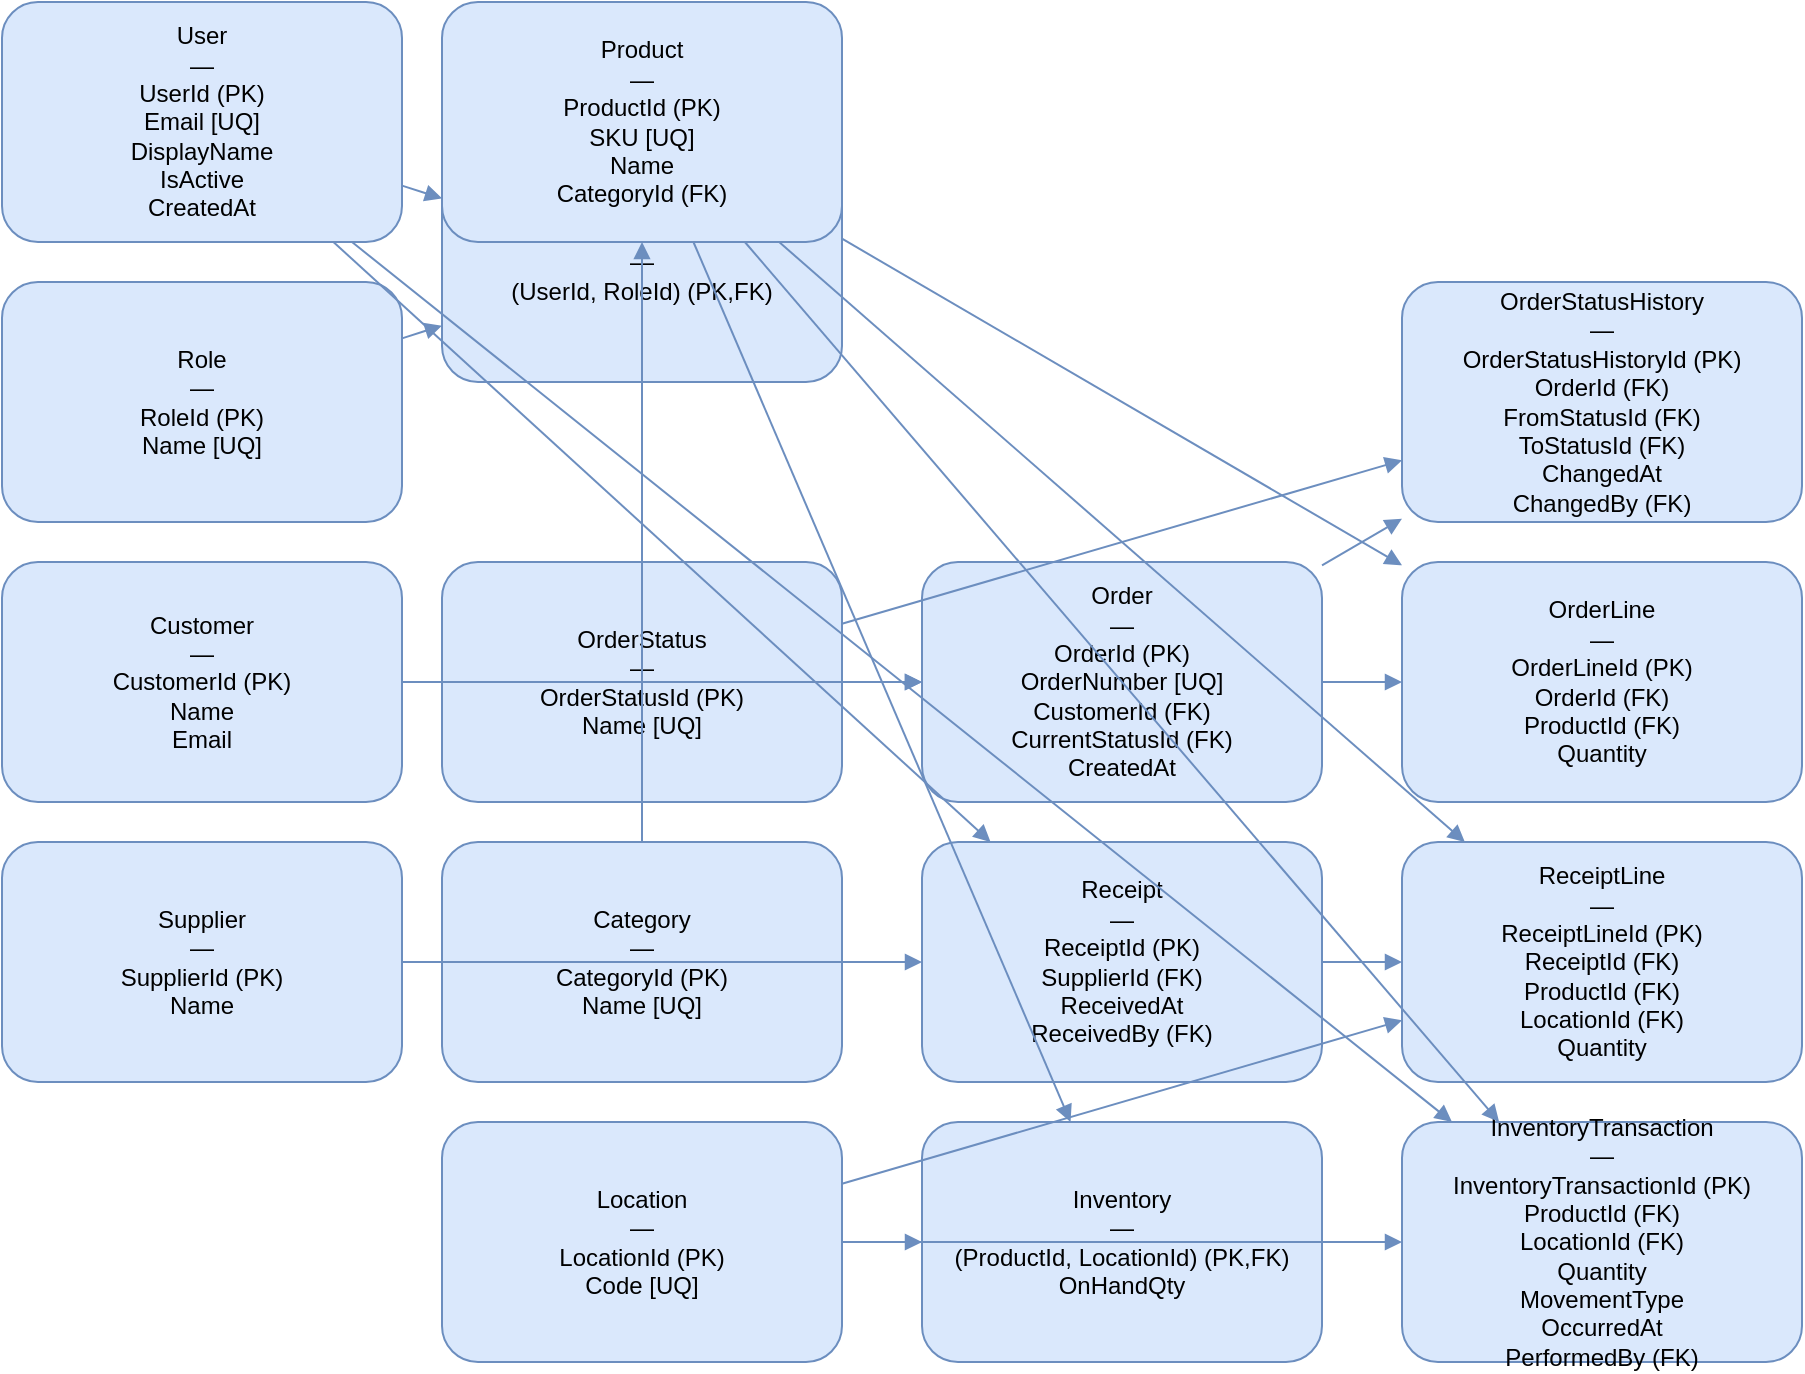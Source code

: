 <mxfile version="24.7.3" type="device"><diagram id="c1ad850c" name="ERD"><mxGraphModel dx="1280" dy="720" grid="1" gridSize="10" guides="1" tooltips="1" connect="1" arrows="1" fold="1" page="1" pageScale="1" pageWidth="1920" pageHeight="1080" math="0"><root><mxCell id="0" /><mxCell id="1" parent="0" /><mxCell id="dbfb1d1f" value="User&lt;br/&gt;—&lt;br/&gt;UserId (PK)&lt;br/&gt;Email [UQ]&lt;br/&gt;DisplayName&lt;br/&gt;IsActive&lt;br/&gt;CreatedAt" style="rounded=1;whiteSpace=wrap;html=1;fillColor=#dae8fc;strokeColor=#6c8ebf;" vertex="1" parent="1"><mxGeometry x="40" y="40" width="200" height="120" as="geometry" /></mxCell><mxCell id="52d4d0e3" value="Role&lt;br/&gt;—&lt;br/&gt;RoleId (PK)&lt;br/&gt;Name [UQ]" style="rounded=1;whiteSpace=wrap;html=1;fillColor=#dae8fc;strokeColor=#6c8ebf;" vertex="1" parent="1"><mxGeometry x="40" y="180" width="200" height="120" as="geometry" /></mxCell><mxCell id="b90aabb0" value="UserRole&lt;br/&gt;—&lt;br/&gt;(UserId, RoleId) (PK,FK)" style="rounded=1;whiteSpace=wrap;html=1;fillColor=#dae8fc;strokeColor=#6c8ebf;" vertex="1" parent="1"><mxGeometry x="260" y="110" width="200" height="120" as="geometry" /></mxCell><mxCell id="cc07da5b" value="Customer&lt;br/&gt;—&lt;br/&gt;CustomerId (PK)&lt;br/&gt;Name&lt;br/&gt;Email" style="rounded=1;whiteSpace=wrap;html=1;fillColor=#dae8fc;strokeColor=#6c8ebf;" vertex="1" parent="1"><mxGeometry x="40" y="320" width="200" height="120" as="geometry" /></mxCell><mxCell id="1f9143ea" value="Supplier&lt;br/&gt;—&lt;br/&gt;SupplierId (PK)&lt;br/&gt;Name" style="rounded=1;whiteSpace=wrap;html=1;fillColor=#dae8fc;strokeColor=#6c8ebf;" vertex="1" parent="1"><mxGeometry x="40" y="460" width="200" height="120" as="geometry" /></mxCell><mxCell id="dd9291c5" value="OrderStatus&lt;br/&gt;—&lt;br/&gt;OrderStatusId (PK)&lt;br/&gt;Name [UQ]" style="rounded=1;whiteSpace=wrap;html=1;fillColor=#dae8fc;strokeColor=#6c8ebf;" vertex="1" parent="1"><mxGeometry x="260" y="320" width="200" height="120" as="geometry" /></mxCell><mxCell id="2aabf7bb" value="Product&lt;br/&gt;—&lt;br/&gt;ProductId (PK)&lt;br/&gt;SKU [UQ]&lt;br/&gt;Name&lt;br/&gt;CategoryId (FK)" style="rounded=1;whiteSpace=wrap;html=1;fillColor=#dae8fc;strokeColor=#6c8ebf;" vertex="1" parent="1"><mxGeometry x="260" y="40" width="200" height="120" as="geometry" /></mxCell><mxCell id="20f0cf34" value="Category&lt;br/&gt;—&lt;br/&gt;CategoryId (PK)&lt;br/&gt;Name [UQ]" style="rounded=1;whiteSpace=wrap;html=1;fillColor=#dae8fc;strokeColor=#6c8ebf;" vertex="1" parent="1"><mxGeometry x="260" y="460" width="200" height="120" as="geometry" /></mxCell><mxCell id="4414b1f9" value="Location&lt;br/&gt;—&lt;br/&gt;LocationId (PK)&lt;br/&gt;Code [UQ]" style="rounded=1;whiteSpace=wrap;html=1;fillColor=#dae8fc;strokeColor=#6c8ebf;" vertex="1" parent="1"><mxGeometry x="260" y="600" width="200" height="120" as="geometry" /></mxCell><mxCell id="7243245c" value="Order&lt;br/&gt;—&lt;br/&gt;OrderId (PK)&lt;br/&gt;OrderNumber [UQ]&lt;br/&gt;CustomerId (FK)&lt;br/&gt;CurrentStatusId (FK)&lt;br/&gt;CreatedAt" style="rounded=1;whiteSpace=wrap;html=1;fillColor=#dae8fc;strokeColor=#6c8ebf;" vertex="1" parent="1"><mxGeometry x="500" y="320" width="200" height="120" as="geometry" /></mxCell><mxCell id="922ec2cd" value="OrderLine&lt;br/&gt;—&lt;br/&gt;OrderLineId (PK)&lt;br/&gt;OrderId (FK)&lt;br/&gt;ProductId (FK)&lt;br/&gt;Quantity" style="rounded=1;whiteSpace=wrap;html=1;fillColor=#dae8fc;strokeColor=#6c8ebf;" vertex="1" parent="1"><mxGeometry x="740" y="320" width="200" height="120" as="geometry" /></mxCell><mxCell id="9e7a7fb8" value="OrderStatusHistory&lt;br/&gt;—&lt;br/&gt;OrderStatusHistoryId (PK)&lt;br/&gt;OrderId (FK)&lt;br/&gt;FromStatusId (FK)&lt;br/&gt;ToStatusId (FK)&lt;br/&gt;ChangedAt&lt;br/&gt;ChangedBy (FK)" style="rounded=1;whiteSpace=wrap;html=1;fillColor=#dae8fc;strokeColor=#6c8ebf;" vertex="1" parent="1"><mxGeometry x="740" y="180" width="200" height="120" as="geometry" /></mxCell><mxCell id="77efa74a" value="Receipt&lt;br/&gt;—&lt;br/&gt;ReceiptId (PK)&lt;br/&gt;SupplierId (FK)&lt;br/&gt;ReceivedAt&lt;br/&gt;ReceivedBy (FK)" style="rounded=1;whiteSpace=wrap;html=1;fillColor=#dae8fc;strokeColor=#6c8ebf;" vertex="1" parent="1"><mxGeometry x="500" y="460" width="200" height="120" as="geometry" /></mxCell><mxCell id="59bcf1fa" value="ReceiptLine&lt;br/&gt;—&lt;br/&gt;ReceiptLineId (PK)&lt;br/&gt;ReceiptId (FK)&lt;br/&gt;ProductId (FK)&lt;br/&gt;LocationId (FK)&lt;br/&gt;Quantity" style="rounded=1;whiteSpace=wrap;html=1;fillColor=#dae8fc;strokeColor=#6c8ebf;" vertex="1" parent="1"><mxGeometry x="740" y="460" width="200" height="120" as="geometry" /></mxCell><mxCell id="64f22170" value="Inventory&lt;br/&gt;—&lt;br/&gt;(ProductId, LocationId) (PK,FK)&lt;br/&gt;OnHandQty" style="rounded=1;whiteSpace=wrap;html=1;fillColor=#dae8fc;strokeColor=#6c8ebf;" vertex="1" parent="1"><mxGeometry x="500" y="600" width="200" height="120" as="geometry" /></mxCell><mxCell id="6dc47433" value="InventoryTransaction&lt;br/&gt;—&lt;br/&gt;InventoryTransactionId (PK)&lt;br/&gt;ProductId (FK)&lt;br/&gt;LocationId (FK)&lt;br/&gt;Quantity&lt;br/&gt;MovementType&lt;br/&gt;OccurredAt&lt;br/&gt;PerformedBy (FK)" style="rounded=1;whiteSpace=wrap;html=1;fillColor=#dae8fc;strokeColor=#6c8ebf;" vertex="1" parent="1"><mxGeometry x="740" y="600" width="200" height="120" as="geometry" /></mxCell><mxCell id="0f090e22" style="endArrow=block;endFill=1;strokeColor=#6c8ebf;" edge="1" parent="1" source="dbfb1d1f" target="b90aabb0"><mxGeometry relative="1" as="geometry" /></mxCell><mxCell id="3ceeb30f" style="endArrow=block;endFill=1;strokeColor=#6c8ebf;" edge="1" parent="1" source="52d4d0e3" target="b90aabb0"><mxGeometry relative="1" as="geometry" /></mxCell><mxCell id="1258a343" style="endArrow=block;endFill=1;strokeColor=#6c8ebf;" edge="1" parent="1" source="cc07da5b" target="7243245c"><mxGeometry relative="1" as="geometry" /></mxCell><mxCell id="2427f8b5" style="endArrow=block;endFill=1;strokeColor=#6c8ebf;" edge="1" parent="1" source="7243245c" target="922ec2cd"><mxGeometry relative="1" as="geometry" /></mxCell><mxCell id="73aac325" style="endArrow=block;endFill=1;strokeColor=#6c8ebf;" edge="1" parent="1" source="2aabf7bb" target="922ec2cd"><mxGeometry relative="1" as="geometry" /></mxCell><mxCell id="328bf0cb" style="endArrow=block;endFill=1;strokeColor=#6c8ebf;" edge="1" parent="1" source="dd9291c5" target="9e7a7fb8"><mxGeometry relative="1" as="geometry" /></mxCell><mxCell id="ac70e54c" style="endArrow=block;endFill=1;strokeColor=#6c8ebf;" edge="1" parent="1" source="7243245c" target="9e7a7fb8"><mxGeometry relative="1" as="geometry" /></mxCell><mxCell id="b86a38d8" style="endArrow=block;endFill=1;strokeColor=#6c8ebf;" edge="1" parent="1" source="dd9291c5" target="7243245c"><mxGeometry relative="1" as="geometry" /></mxCell><mxCell id="035de27b" style="endArrow=block;endFill=1;strokeColor=#6c8ebf;" edge="1" parent="1" source="2aabf7bb" target="64f22170"><mxGeometry relative="1" as="geometry" /></mxCell><mxCell id="a72c2124" style="endArrow=block;endFill=1;strokeColor=#6c8ebf;" edge="1" parent="1" source="4414b1f9" target="64f22170"><mxGeometry relative="1" as="geometry" /></mxCell><mxCell id="2fa48495" style="endArrow=block;endFill=1;strokeColor=#6c8ebf;" edge="1" parent="1" source="2aabf7bb" target="6dc47433"><mxGeometry relative="1" as="geometry" /></mxCell><mxCell id="a19b4b9b" style="endArrow=block;endFill=1;strokeColor=#6c8ebf;" edge="1" parent="1" source="4414b1f9" target="6dc47433"><mxGeometry relative="1" as="geometry" /></mxCell><mxCell id="7c31676f" style="endArrow=block;endFill=1;strokeColor=#6c8ebf;" edge="1" parent="1" source="dbfb1d1f" target="6dc47433"><mxGeometry relative="1" as="geometry" /></mxCell><mxCell id="a0e2710a" style="endArrow=block;endFill=1;strokeColor=#6c8ebf;" edge="1" parent="1" source="1f9143ea" target="77efa74a"><mxGeometry relative="1" as="geometry" /></mxCell><mxCell id="a180ad00" style="endArrow=block;endFill=1;strokeColor=#6c8ebf;" edge="1" parent="1" source="77efa74a" target="59bcf1fa"><mxGeometry relative="1" as="geometry" /></mxCell><mxCell id="9c19a804" style="endArrow=block;endFill=1;strokeColor=#6c8ebf;" edge="1" parent="1" source="2aabf7bb" target="59bcf1fa"><mxGeometry relative="1" as="geometry" /></mxCell><mxCell id="bec9f5a7" style="endArrow=block;endFill=1;strokeColor=#6c8ebf;" edge="1" parent="1" source="4414b1f9" target="59bcf1fa"><mxGeometry relative="1" as="geometry" /></mxCell><mxCell id="cc7b6a5e" style="endArrow=block;endFill=1;strokeColor=#6c8ebf;" edge="1" parent="1" source="dbfb1d1f" target="77efa74a"><mxGeometry relative="1" as="geometry" /></mxCell><mxCell id="1d3a370f" style="endArrow=block;endFill=1;strokeColor=#6c8ebf;" edge="1" parent="1" source="20f0cf34" target="2aabf7bb"><mxGeometry relative="1" as="geometry" /></mxCell></root></mxGraphModel></diagram></mxfile>
